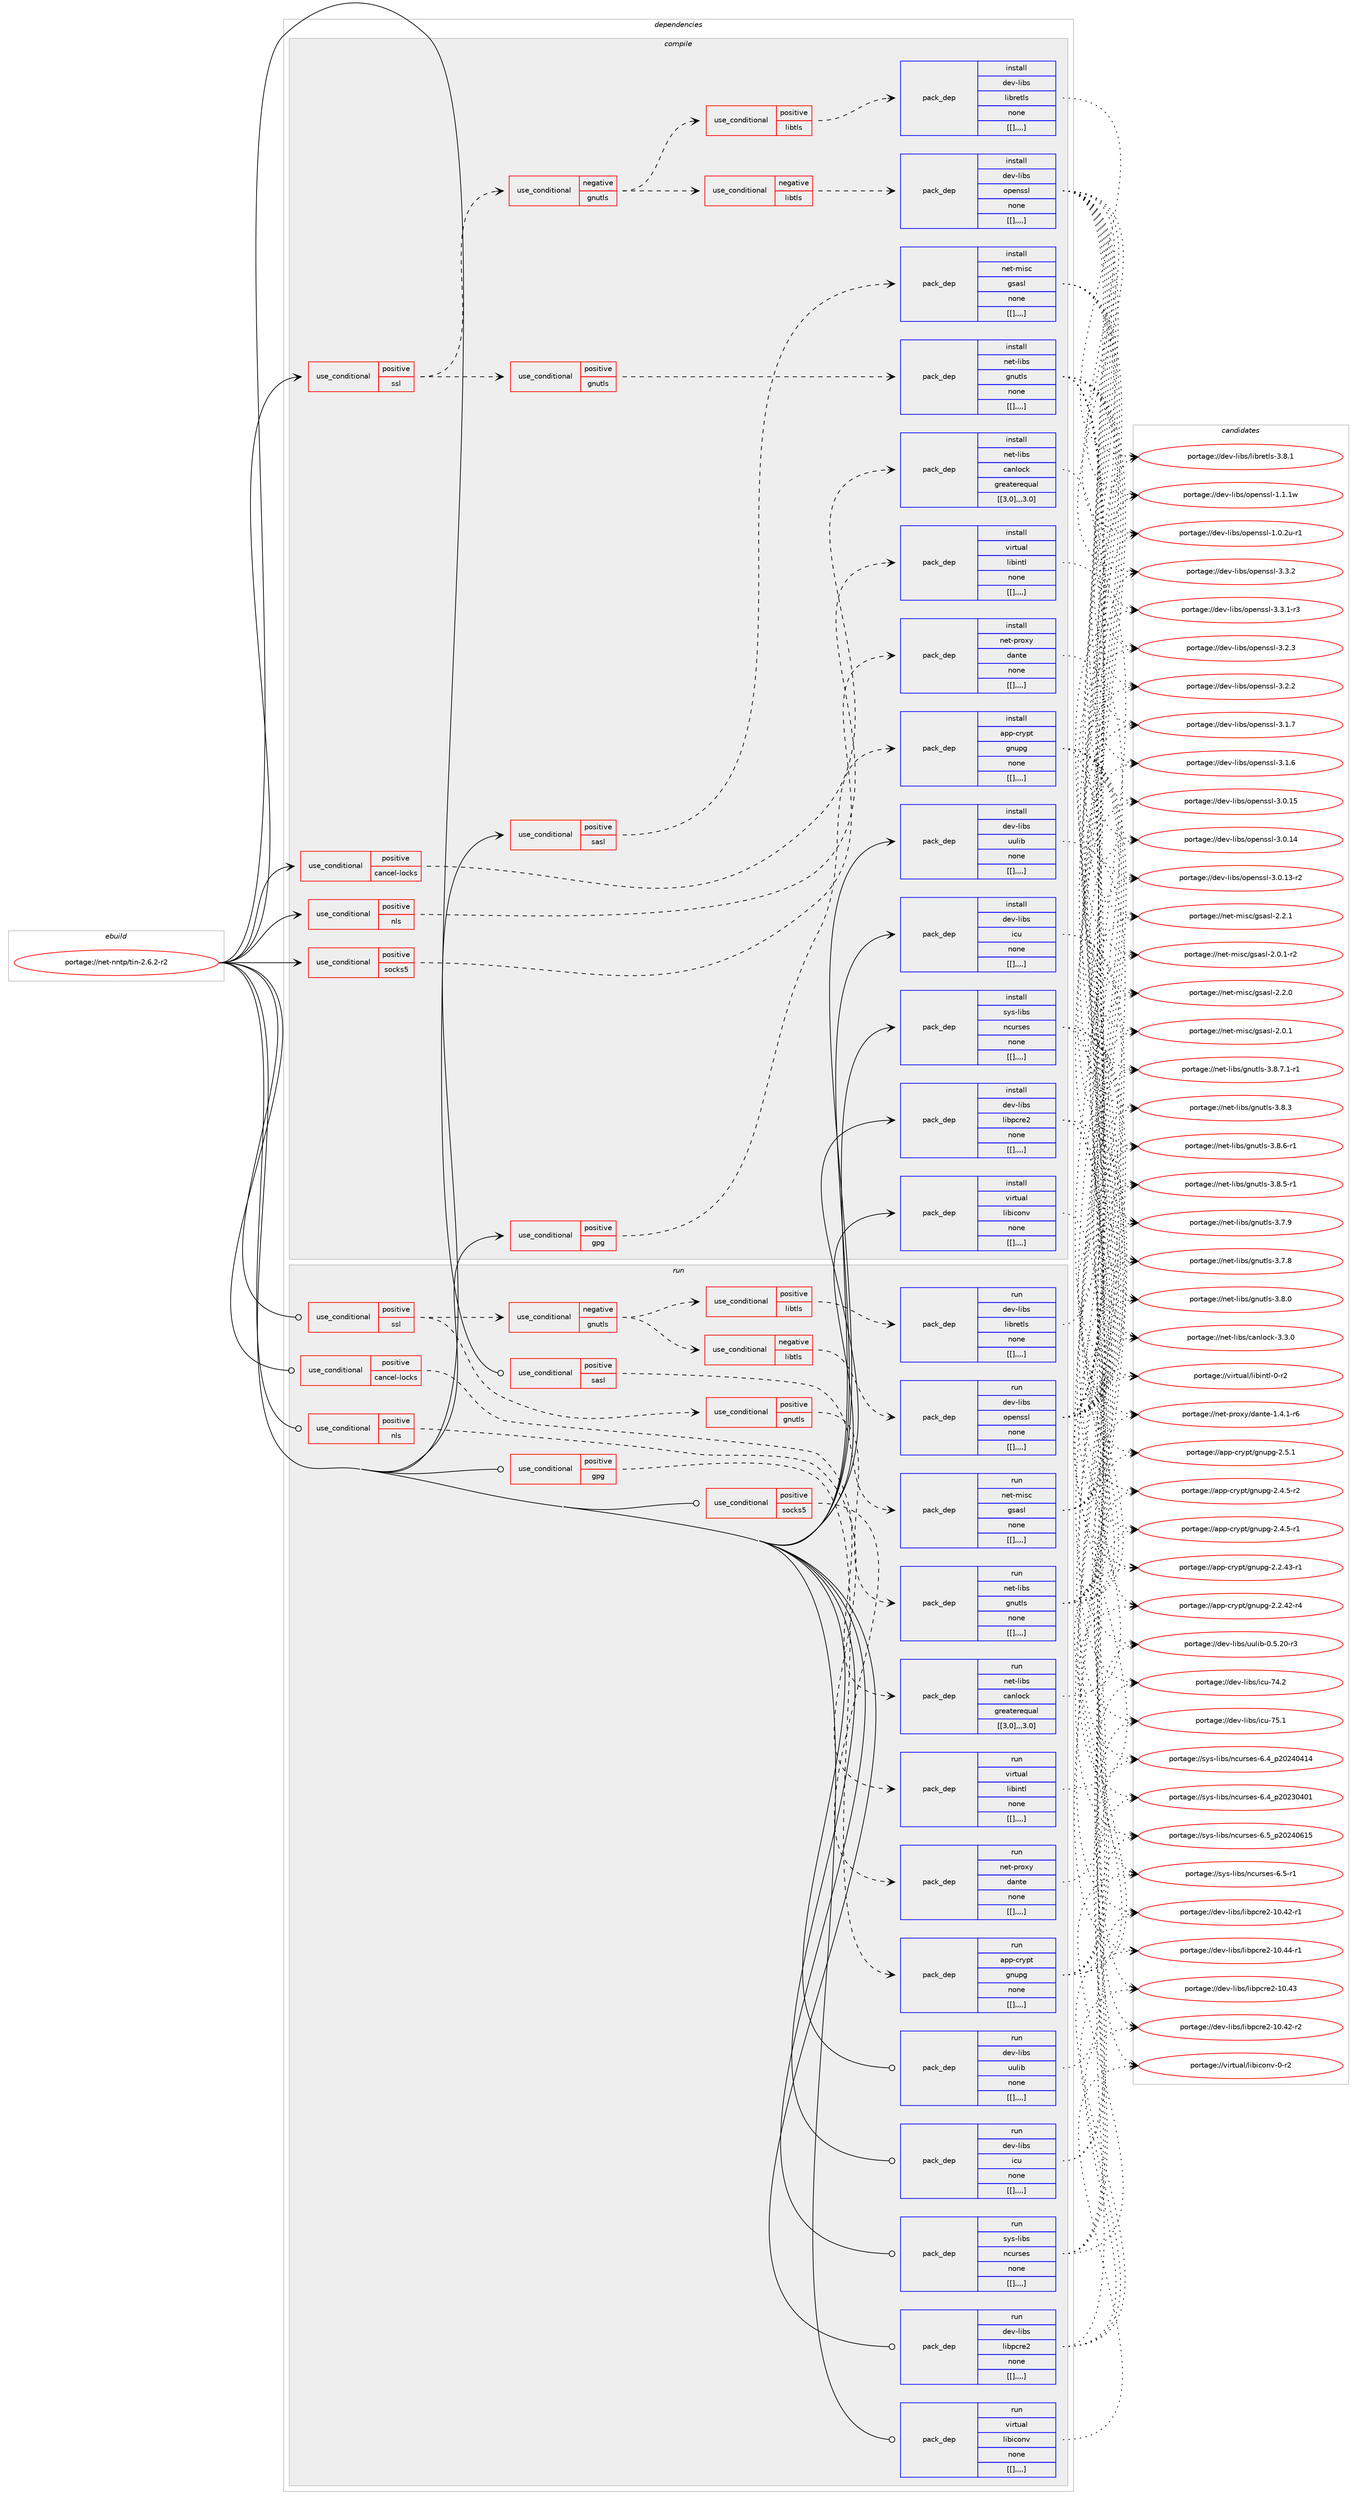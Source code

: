 digraph prolog {

# *************
# Graph options
# *************

newrank=true;
concentrate=true;
compound=true;
graph [rankdir=LR,fontname=Helvetica,fontsize=10,ranksep=1.5];#, ranksep=2.5, nodesep=0.2];
edge  [arrowhead=vee];
node  [fontname=Helvetica,fontsize=10];

# **********
# The ebuild
# **********

subgraph cluster_leftcol {
color=gray;
label=<<i>ebuild</i>>;
id [label="portage://net-nntp/tin-2.6.2-r2", color=red, width=4, href="../net-nntp/tin-2.6.2-r2.svg"];
}

# ****************
# The dependencies
# ****************

subgraph cluster_midcol {
color=gray;
label=<<i>dependencies</i>>;
subgraph cluster_compile {
fillcolor="#eeeeee";
style=filled;
label=<<i>compile</i>>;
subgraph cond103682 {
dependency389762 [label=<<TABLE BORDER="0" CELLBORDER="1" CELLSPACING="0" CELLPADDING="4"><TR><TD ROWSPAN="3" CELLPADDING="10">use_conditional</TD></TR><TR><TD>positive</TD></TR><TR><TD>cancel-locks</TD></TR></TABLE>>, shape=none, color=red];
subgraph pack283289 {
dependency389763 [label=<<TABLE BORDER="0" CELLBORDER="1" CELLSPACING="0" CELLPADDING="4" WIDTH="220"><TR><TD ROWSPAN="6" CELLPADDING="30">pack_dep</TD></TR><TR><TD WIDTH="110">install</TD></TR><TR><TD>net-libs</TD></TR><TR><TD>canlock</TD></TR><TR><TD>greaterequal</TD></TR><TR><TD>[[3,0],,,3.0]</TD></TR></TABLE>>, shape=none, color=blue];
}
dependency389762:e -> dependency389763:w [weight=20,style="dashed",arrowhead="vee"];
}
id:e -> dependency389762:w [weight=20,style="solid",arrowhead="vee"];
subgraph cond103683 {
dependency389764 [label=<<TABLE BORDER="0" CELLBORDER="1" CELLSPACING="0" CELLPADDING="4"><TR><TD ROWSPAN="3" CELLPADDING="10">use_conditional</TD></TR><TR><TD>positive</TD></TR><TR><TD>gpg</TD></TR></TABLE>>, shape=none, color=red];
subgraph pack283290 {
dependency389765 [label=<<TABLE BORDER="0" CELLBORDER="1" CELLSPACING="0" CELLPADDING="4" WIDTH="220"><TR><TD ROWSPAN="6" CELLPADDING="30">pack_dep</TD></TR><TR><TD WIDTH="110">install</TD></TR><TR><TD>app-crypt</TD></TR><TR><TD>gnupg</TD></TR><TR><TD>none</TD></TR><TR><TD>[[],,,,]</TD></TR></TABLE>>, shape=none, color=blue];
}
dependency389764:e -> dependency389765:w [weight=20,style="dashed",arrowhead="vee"];
}
id:e -> dependency389764:w [weight=20,style="solid",arrowhead="vee"];
subgraph cond103684 {
dependency389766 [label=<<TABLE BORDER="0" CELLBORDER="1" CELLSPACING="0" CELLPADDING="4"><TR><TD ROWSPAN="3" CELLPADDING="10">use_conditional</TD></TR><TR><TD>positive</TD></TR><TR><TD>nls</TD></TR></TABLE>>, shape=none, color=red];
subgraph pack283291 {
dependency389767 [label=<<TABLE BORDER="0" CELLBORDER="1" CELLSPACING="0" CELLPADDING="4" WIDTH="220"><TR><TD ROWSPAN="6" CELLPADDING="30">pack_dep</TD></TR><TR><TD WIDTH="110">install</TD></TR><TR><TD>virtual</TD></TR><TR><TD>libintl</TD></TR><TR><TD>none</TD></TR><TR><TD>[[],,,,]</TD></TR></TABLE>>, shape=none, color=blue];
}
dependency389766:e -> dependency389767:w [weight=20,style="dashed",arrowhead="vee"];
}
id:e -> dependency389766:w [weight=20,style="solid",arrowhead="vee"];
subgraph cond103685 {
dependency389768 [label=<<TABLE BORDER="0" CELLBORDER="1" CELLSPACING="0" CELLPADDING="4"><TR><TD ROWSPAN="3" CELLPADDING="10">use_conditional</TD></TR><TR><TD>positive</TD></TR><TR><TD>sasl</TD></TR></TABLE>>, shape=none, color=red];
subgraph pack283292 {
dependency389769 [label=<<TABLE BORDER="0" CELLBORDER="1" CELLSPACING="0" CELLPADDING="4" WIDTH="220"><TR><TD ROWSPAN="6" CELLPADDING="30">pack_dep</TD></TR><TR><TD WIDTH="110">install</TD></TR><TR><TD>net-misc</TD></TR><TR><TD>gsasl</TD></TR><TR><TD>none</TD></TR><TR><TD>[[],,,,]</TD></TR></TABLE>>, shape=none, color=blue];
}
dependency389768:e -> dependency389769:w [weight=20,style="dashed",arrowhead="vee"];
}
id:e -> dependency389768:w [weight=20,style="solid",arrowhead="vee"];
subgraph cond103686 {
dependency389770 [label=<<TABLE BORDER="0" CELLBORDER="1" CELLSPACING="0" CELLPADDING="4"><TR><TD ROWSPAN="3" CELLPADDING="10">use_conditional</TD></TR><TR><TD>positive</TD></TR><TR><TD>socks5</TD></TR></TABLE>>, shape=none, color=red];
subgraph pack283293 {
dependency389771 [label=<<TABLE BORDER="0" CELLBORDER="1" CELLSPACING="0" CELLPADDING="4" WIDTH="220"><TR><TD ROWSPAN="6" CELLPADDING="30">pack_dep</TD></TR><TR><TD WIDTH="110">install</TD></TR><TR><TD>net-proxy</TD></TR><TR><TD>dante</TD></TR><TR><TD>none</TD></TR><TR><TD>[[],,,,]</TD></TR></TABLE>>, shape=none, color=blue];
}
dependency389770:e -> dependency389771:w [weight=20,style="dashed",arrowhead="vee"];
}
id:e -> dependency389770:w [weight=20,style="solid",arrowhead="vee"];
subgraph cond103687 {
dependency389772 [label=<<TABLE BORDER="0" CELLBORDER="1" CELLSPACING="0" CELLPADDING="4"><TR><TD ROWSPAN="3" CELLPADDING="10">use_conditional</TD></TR><TR><TD>positive</TD></TR><TR><TD>ssl</TD></TR></TABLE>>, shape=none, color=red];
subgraph cond103688 {
dependency389773 [label=<<TABLE BORDER="0" CELLBORDER="1" CELLSPACING="0" CELLPADDING="4"><TR><TD ROWSPAN="3" CELLPADDING="10">use_conditional</TD></TR><TR><TD>positive</TD></TR><TR><TD>gnutls</TD></TR></TABLE>>, shape=none, color=red];
subgraph pack283294 {
dependency389774 [label=<<TABLE BORDER="0" CELLBORDER="1" CELLSPACING="0" CELLPADDING="4" WIDTH="220"><TR><TD ROWSPAN="6" CELLPADDING="30">pack_dep</TD></TR><TR><TD WIDTH="110">install</TD></TR><TR><TD>net-libs</TD></TR><TR><TD>gnutls</TD></TR><TR><TD>none</TD></TR><TR><TD>[[],,,,]</TD></TR></TABLE>>, shape=none, color=blue];
}
dependency389773:e -> dependency389774:w [weight=20,style="dashed",arrowhead="vee"];
}
dependency389772:e -> dependency389773:w [weight=20,style="dashed",arrowhead="vee"];
subgraph cond103689 {
dependency389775 [label=<<TABLE BORDER="0" CELLBORDER="1" CELLSPACING="0" CELLPADDING="4"><TR><TD ROWSPAN="3" CELLPADDING="10">use_conditional</TD></TR><TR><TD>negative</TD></TR><TR><TD>gnutls</TD></TR></TABLE>>, shape=none, color=red];
subgraph cond103690 {
dependency389776 [label=<<TABLE BORDER="0" CELLBORDER="1" CELLSPACING="0" CELLPADDING="4"><TR><TD ROWSPAN="3" CELLPADDING="10">use_conditional</TD></TR><TR><TD>positive</TD></TR><TR><TD>libtls</TD></TR></TABLE>>, shape=none, color=red];
subgraph pack283295 {
dependency389777 [label=<<TABLE BORDER="0" CELLBORDER="1" CELLSPACING="0" CELLPADDING="4" WIDTH="220"><TR><TD ROWSPAN="6" CELLPADDING="30">pack_dep</TD></TR><TR><TD WIDTH="110">install</TD></TR><TR><TD>dev-libs</TD></TR><TR><TD>libretls</TD></TR><TR><TD>none</TD></TR><TR><TD>[[],,,,]</TD></TR></TABLE>>, shape=none, color=blue];
}
dependency389776:e -> dependency389777:w [weight=20,style="dashed",arrowhead="vee"];
}
dependency389775:e -> dependency389776:w [weight=20,style="dashed",arrowhead="vee"];
subgraph cond103691 {
dependency389778 [label=<<TABLE BORDER="0" CELLBORDER="1" CELLSPACING="0" CELLPADDING="4"><TR><TD ROWSPAN="3" CELLPADDING="10">use_conditional</TD></TR><TR><TD>negative</TD></TR><TR><TD>libtls</TD></TR></TABLE>>, shape=none, color=red];
subgraph pack283296 {
dependency389779 [label=<<TABLE BORDER="0" CELLBORDER="1" CELLSPACING="0" CELLPADDING="4" WIDTH="220"><TR><TD ROWSPAN="6" CELLPADDING="30">pack_dep</TD></TR><TR><TD WIDTH="110">install</TD></TR><TR><TD>dev-libs</TD></TR><TR><TD>openssl</TD></TR><TR><TD>none</TD></TR><TR><TD>[[],,,,]</TD></TR></TABLE>>, shape=none, color=blue];
}
dependency389778:e -> dependency389779:w [weight=20,style="dashed",arrowhead="vee"];
}
dependency389775:e -> dependency389778:w [weight=20,style="dashed",arrowhead="vee"];
}
dependency389772:e -> dependency389775:w [weight=20,style="dashed",arrowhead="vee"];
}
id:e -> dependency389772:w [weight=20,style="solid",arrowhead="vee"];
subgraph pack283297 {
dependency389780 [label=<<TABLE BORDER="0" CELLBORDER="1" CELLSPACING="0" CELLPADDING="4" WIDTH="220"><TR><TD ROWSPAN="6" CELLPADDING="30">pack_dep</TD></TR><TR><TD WIDTH="110">install</TD></TR><TR><TD>dev-libs</TD></TR><TR><TD>icu</TD></TR><TR><TD>none</TD></TR><TR><TD>[[],,,,]</TD></TR></TABLE>>, shape=none, color=blue];
}
id:e -> dependency389780:w [weight=20,style="solid",arrowhead="vee"];
subgraph pack283298 {
dependency389781 [label=<<TABLE BORDER="0" CELLBORDER="1" CELLSPACING="0" CELLPADDING="4" WIDTH="220"><TR><TD ROWSPAN="6" CELLPADDING="30">pack_dep</TD></TR><TR><TD WIDTH="110">install</TD></TR><TR><TD>dev-libs</TD></TR><TR><TD>libpcre2</TD></TR><TR><TD>none</TD></TR><TR><TD>[[],,,,]</TD></TR></TABLE>>, shape=none, color=blue];
}
id:e -> dependency389781:w [weight=20,style="solid",arrowhead="vee"];
subgraph pack283299 {
dependency389782 [label=<<TABLE BORDER="0" CELLBORDER="1" CELLSPACING="0" CELLPADDING="4" WIDTH="220"><TR><TD ROWSPAN="6" CELLPADDING="30">pack_dep</TD></TR><TR><TD WIDTH="110">install</TD></TR><TR><TD>dev-libs</TD></TR><TR><TD>uulib</TD></TR><TR><TD>none</TD></TR><TR><TD>[[],,,,]</TD></TR></TABLE>>, shape=none, color=blue];
}
id:e -> dependency389782:w [weight=20,style="solid",arrowhead="vee"];
subgraph pack283300 {
dependency389783 [label=<<TABLE BORDER="0" CELLBORDER="1" CELLSPACING="0" CELLPADDING="4" WIDTH="220"><TR><TD ROWSPAN="6" CELLPADDING="30">pack_dep</TD></TR><TR><TD WIDTH="110">install</TD></TR><TR><TD>sys-libs</TD></TR><TR><TD>ncurses</TD></TR><TR><TD>none</TD></TR><TR><TD>[[],,,,]</TD></TR></TABLE>>, shape=none, color=blue];
}
id:e -> dependency389783:w [weight=20,style="solid",arrowhead="vee"];
subgraph pack283301 {
dependency389784 [label=<<TABLE BORDER="0" CELLBORDER="1" CELLSPACING="0" CELLPADDING="4" WIDTH="220"><TR><TD ROWSPAN="6" CELLPADDING="30">pack_dep</TD></TR><TR><TD WIDTH="110">install</TD></TR><TR><TD>virtual</TD></TR><TR><TD>libiconv</TD></TR><TR><TD>none</TD></TR><TR><TD>[[],,,,]</TD></TR></TABLE>>, shape=none, color=blue];
}
id:e -> dependency389784:w [weight=20,style="solid",arrowhead="vee"];
}
subgraph cluster_compileandrun {
fillcolor="#eeeeee";
style=filled;
label=<<i>compile and run</i>>;
}
subgraph cluster_run {
fillcolor="#eeeeee";
style=filled;
label=<<i>run</i>>;
subgraph cond103692 {
dependency389785 [label=<<TABLE BORDER="0" CELLBORDER="1" CELLSPACING="0" CELLPADDING="4"><TR><TD ROWSPAN="3" CELLPADDING="10">use_conditional</TD></TR><TR><TD>positive</TD></TR><TR><TD>cancel-locks</TD></TR></TABLE>>, shape=none, color=red];
subgraph pack283302 {
dependency389786 [label=<<TABLE BORDER="0" CELLBORDER="1" CELLSPACING="0" CELLPADDING="4" WIDTH="220"><TR><TD ROWSPAN="6" CELLPADDING="30">pack_dep</TD></TR><TR><TD WIDTH="110">run</TD></TR><TR><TD>net-libs</TD></TR><TR><TD>canlock</TD></TR><TR><TD>greaterequal</TD></TR><TR><TD>[[3,0],,,3.0]</TD></TR></TABLE>>, shape=none, color=blue];
}
dependency389785:e -> dependency389786:w [weight=20,style="dashed",arrowhead="vee"];
}
id:e -> dependency389785:w [weight=20,style="solid",arrowhead="odot"];
subgraph cond103693 {
dependency389787 [label=<<TABLE BORDER="0" CELLBORDER="1" CELLSPACING="0" CELLPADDING="4"><TR><TD ROWSPAN="3" CELLPADDING="10">use_conditional</TD></TR><TR><TD>positive</TD></TR><TR><TD>gpg</TD></TR></TABLE>>, shape=none, color=red];
subgraph pack283303 {
dependency389788 [label=<<TABLE BORDER="0" CELLBORDER="1" CELLSPACING="0" CELLPADDING="4" WIDTH="220"><TR><TD ROWSPAN="6" CELLPADDING="30">pack_dep</TD></TR><TR><TD WIDTH="110">run</TD></TR><TR><TD>app-crypt</TD></TR><TR><TD>gnupg</TD></TR><TR><TD>none</TD></TR><TR><TD>[[],,,,]</TD></TR></TABLE>>, shape=none, color=blue];
}
dependency389787:e -> dependency389788:w [weight=20,style="dashed",arrowhead="vee"];
}
id:e -> dependency389787:w [weight=20,style="solid",arrowhead="odot"];
subgraph cond103694 {
dependency389789 [label=<<TABLE BORDER="0" CELLBORDER="1" CELLSPACING="0" CELLPADDING="4"><TR><TD ROWSPAN="3" CELLPADDING="10">use_conditional</TD></TR><TR><TD>positive</TD></TR><TR><TD>nls</TD></TR></TABLE>>, shape=none, color=red];
subgraph pack283304 {
dependency389790 [label=<<TABLE BORDER="0" CELLBORDER="1" CELLSPACING="0" CELLPADDING="4" WIDTH="220"><TR><TD ROWSPAN="6" CELLPADDING="30">pack_dep</TD></TR><TR><TD WIDTH="110">run</TD></TR><TR><TD>virtual</TD></TR><TR><TD>libintl</TD></TR><TR><TD>none</TD></TR><TR><TD>[[],,,,]</TD></TR></TABLE>>, shape=none, color=blue];
}
dependency389789:e -> dependency389790:w [weight=20,style="dashed",arrowhead="vee"];
}
id:e -> dependency389789:w [weight=20,style="solid",arrowhead="odot"];
subgraph cond103695 {
dependency389791 [label=<<TABLE BORDER="0" CELLBORDER="1" CELLSPACING="0" CELLPADDING="4"><TR><TD ROWSPAN="3" CELLPADDING="10">use_conditional</TD></TR><TR><TD>positive</TD></TR><TR><TD>sasl</TD></TR></TABLE>>, shape=none, color=red];
subgraph pack283305 {
dependency389792 [label=<<TABLE BORDER="0" CELLBORDER="1" CELLSPACING="0" CELLPADDING="4" WIDTH="220"><TR><TD ROWSPAN="6" CELLPADDING="30">pack_dep</TD></TR><TR><TD WIDTH="110">run</TD></TR><TR><TD>net-misc</TD></TR><TR><TD>gsasl</TD></TR><TR><TD>none</TD></TR><TR><TD>[[],,,,]</TD></TR></TABLE>>, shape=none, color=blue];
}
dependency389791:e -> dependency389792:w [weight=20,style="dashed",arrowhead="vee"];
}
id:e -> dependency389791:w [weight=20,style="solid",arrowhead="odot"];
subgraph cond103696 {
dependency389793 [label=<<TABLE BORDER="0" CELLBORDER="1" CELLSPACING="0" CELLPADDING="4"><TR><TD ROWSPAN="3" CELLPADDING="10">use_conditional</TD></TR><TR><TD>positive</TD></TR><TR><TD>socks5</TD></TR></TABLE>>, shape=none, color=red];
subgraph pack283306 {
dependency389794 [label=<<TABLE BORDER="0" CELLBORDER="1" CELLSPACING="0" CELLPADDING="4" WIDTH="220"><TR><TD ROWSPAN="6" CELLPADDING="30">pack_dep</TD></TR><TR><TD WIDTH="110">run</TD></TR><TR><TD>net-proxy</TD></TR><TR><TD>dante</TD></TR><TR><TD>none</TD></TR><TR><TD>[[],,,,]</TD></TR></TABLE>>, shape=none, color=blue];
}
dependency389793:e -> dependency389794:w [weight=20,style="dashed",arrowhead="vee"];
}
id:e -> dependency389793:w [weight=20,style="solid",arrowhead="odot"];
subgraph cond103697 {
dependency389795 [label=<<TABLE BORDER="0" CELLBORDER="1" CELLSPACING="0" CELLPADDING="4"><TR><TD ROWSPAN="3" CELLPADDING="10">use_conditional</TD></TR><TR><TD>positive</TD></TR><TR><TD>ssl</TD></TR></TABLE>>, shape=none, color=red];
subgraph cond103698 {
dependency389796 [label=<<TABLE BORDER="0" CELLBORDER="1" CELLSPACING="0" CELLPADDING="4"><TR><TD ROWSPAN="3" CELLPADDING="10">use_conditional</TD></TR><TR><TD>positive</TD></TR><TR><TD>gnutls</TD></TR></TABLE>>, shape=none, color=red];
subgraph pack283307 {
dependency389797 [label=<<TABLE BORDER="0" CELLBORDER="1" CELLSPACING="0" CELLPADDING="4" WIDTH="220"><TR><TD ROWSPAN="6" CELLPADDING="30">pack_dep</TD></TR><TR><TD WIDTH="110">run</TD></TR><TR><TD>net-libs</TD></TR><TR><TD>gnutls</TD></TR><TR><TD>none</TD></TR><TR><TD>[[],,,,]</TD></TR></TABLE>>, shape=none, color=blue];
}
dependency389796:e -> dependency389797:w [weight=20,style="dashed",arrowhead="vee"];
}
dependency389795:e -> dependency389796:w [weight=20,style="dashed",arrowhead="vee"];
subgraph cond103699 {
dependency389798 [label=<<TABLE BORDER="0" CELLBORDER="1" CELLSPACING="0" CELLPADDING="4"><TR><TD ROWSPAN="3" CELLPADDING="10">use_conditional</TD></TR><TR><TD>negative</TD></TR><TR><TD>gnutls</TD></TR></TABLE>>, shape=none, color=red];
subgraph cond103700 {
dependency389799 [label=<<TABLE BORDER="0" CELLBORDER="1" CELLSPACING="0" CELLPADDING="4"><TR><TD ROWSPAN="3" CELLPADDING="10">use_conditional</TD></TR><TR><TD>positive</TD></TR><TR><TD>libtls</TD></TR></TABLE>>, shape=none, color=red];
subgraph pack283308 {
dependency389800 [label=<<TABLE BORDER="0" CELLBORDER="1" CELLSPACING="0" CELLPADDING="4" WIDTH="220"><TR><TD ROWSPAN="6" CELLPADDING="30">pack_dep</TD></TR><TR><TD WIDTH="110">run</TD></TR><TR><TD>dev-libs</TD></TR><TR><TD>libretls</TD></TR><TR><TD>none</TD></TR><TR><TD>[[],,,,]</TD></TR></TABLE>>, shape=none, color=blue];
}
dependency389799:e -> dependency389800:w [weight=20,style="dashed",arrowhead="vee"];
}
dependency389798:e -> dependency389799:w [weight=20,style="dashed",arrowhead="vee"];
subgraph cond103701 {
dependency389801 [label=<<TABLE BORDER="0" CELLBORDER="1" CELLSPACING="0" CELLPADDING="4"><TR><TD ROWSPAN="3" CELLPADDING="10">use_conditional</TD></TR><TR><TD>negative</TD></TR><TR><TD>libtls</TD></TR></TABLE>>, shape=none, color=red];
subgraph pack283309 {
dependency389802 [label=<<TABLE BORDER="0" CELLBORDER="1" CELLSPACING="0" CELLPADDING="4" WIDTH="220"><TR><TD ROWSPAN="6" CELLPADDING="30">pack_dep</TD></TR><TR><TD WIDTH="110">run</TD></TR><TR><TD>dev-libs</TD></TR><TR><TD>openssl</TD></TR><TR><TD>none</TD></TR><TR><TD>[[],,,,]</TD></TR></TABLE>>, shape=none, color=blue];
}
dependency389801:e -> dependency389802:w [weight=20,style="dashed",arrowhead="vee"];
}
dependency389798:e -> dependency389801:w [weight=20,style="dashed",arrowhead="vee"];
}
dependency389795:e -> dependency389798:w [weight=20,style="dashed",arrowhead="vee"];
}
id:e -> dependency389795:w [weight=20,style="solid",arrowhead="odot"];
subgraph pack283310 {
dependency389803 [label=<<TABLE BORDER="0" CELLBORDER="1" CELLSPACING="0" CELLPADDING="4" WIDTH="220"><TR><TD ROWSPAN="6" CELLPADDING="30">pack_dep</TD></TR><TR><TD WIDTH="110">run</TD></TR><TR><TD>dev-libs</TD></TR><TR><TD>icu</TD></TR><TR><TD>none</TD></TR><TR><TD>[[],,,,]</TD></TR></TABLE>>, shape=none, color=blue];
}
id:e -> dependency389803:w [weight=20,style="solid",arrowhead="odot"];
subgraph pack283311 {
dependency389804 [label=<<TABLE BORDER="0" CELLBORDER="1" CELLSPACING="0" CELLPADDING="4" WIDTH="220"><TR><TD ROWSPAN="6" CELLPADDING="30">pack_dep</TD></TR><TR><TD WIDTH="110">run</TD></TR><TR><TD>dev-libs</TD></TR><TR><TD>libpcre2</TD></TR><TR><TD>none</TD></TR><TR><TD>[[],,,,]</TD></TR></TABLE>>, shape=none, color=blue];
}
id:e -> dependency389804:w [weight=20,style="solid",arrowhead="odot"];
subgraph pack283312 {
dependency389805 [label=<<TABLE BORDER="0" CELLBORDER="1" CELLSPACING="0" CELLPADDING="4" WIDTH="220"><TR><TD ROWSPAN="6" CELLPADDING="30">pack_dep</TD></TR><TR><TD WIDTH="110">run</TD></TR><TR><TD>dev-libs</TD></TR><TR><TD>uulib</TD></TR><TR><TD>none</TD></TR><TR><TD>[[],,,,]</TD></TR></TABLE>>, shape=none, color=blue];
}
id:e -> dependency389805:w [weight=20,style="solid",arrowhead="odot"];
subgraph pack283313 {
dependency389806 [label=<<TABLE BORDER="0" CELLBORDER="1" CELLSPACING="0" CELLPADDING="4" WIDTH="220"><TR><TD ROWSPAN="6" CELLPADDING="30">pack_dep</TD></TR><TR><TD WIDTH="110">run</TD></TR><TR><TD>sys-libs</TD></TR><TR><TD>ncurses</TD></TR><TR><TD>none</TD></TR><TR><TD>[[],,,,]</TD></TR></TABLE>>, shape=none, color=blue];
}
id:e -> dependency389806:w [weight=20,style="solid",arrowhead="odot"];
subgraph pack283314 {
dependency389807 [label=<<TABLE BORDER="0" CELLBORDER="1" CELLSPACING="0" CELLPADDING="4" WIDTH="220"><TR><TD ROWSPAN="6" CELLPADDING="30">pack_dep</TD></TR><TR><TD WIDTH="110">run</TD></TR><TR><TD>virtual</TD></TR><TR><TD>libiconv</TD></TR><TR><TD>none</TD></TR><TR><TD>[[],,,,]</TD></TR></TABLE>>, shape=none, color=blue];
}
id:e -> dependency389807:w [weight=20,style="solid",arrowhead="odot"];
}
}

# **************
# The candidates
# **************

subgraph cluster_choices {
rank=same;
color=gray;
label=<<i>candidates</i>>;

subgraph choice283289 {
color=black;
nodesep=1;
choice110101116451081059811547999711010811199107455146514648 [label="portage://net-libs/canlock-3.3.0", color=red, width=4,href="../net-libs/canlock-3.3.0.svg"];
dependency389763:e -> choice110101116451081059811547999711010811199107455146514648:w [style=dotted,weight="100"];
}
subgraph choice283290 {
color=black;
nodesep=1;
choice97112112459911412111211647103110117112103455046534649 [label="portage://app-crypt/gnupg-2.5.1", color=red, width=4,href="../app-crypt/gnupg-2.5.1.svg"];
choice971121124599114121112116471031101171121034550465246534511450 [label="portage://app-crypt/gnupg-2.4.5-r2", color=red, width=4,href="../app-crypt/gnupg-2.4.5-r2.svg"];
choice971121124599114121112116471031101171121034550465246534511449 [label="portage://app-crypt/gnupg-2.4.5-r1", color=red, width=4,href="../app-crypt/gnupg-2.4.5-r1.svg"];
choice97112112459911412111211647103110117112103455046504652514511449 [label="portage://app-crypt/gnupg-2.2.43-r1", color=red, width=4,href="../app-crypt/gnupg-2.2.43-r1.svg"];
choice97112112459911412111211647103110117112103455046504652504511452 [label="portage://app-crypt/gnupg-2.2.42-r4", color=red, width=4,href="../app-crypt/gnupg-2.2.42-r4.svg"];
dependency389765:e -> choice97112112459911412111211647103110117112103455046534649:w [style=dotted,weight="100"];
dependency389765:e -> choice971121124599114121112116471031101171121034550465246534511450:w [style=dotted,weight="100"];
dependency389765:e -> choice971121124599114121112116471031101171121034550465246534511449:w [style=dotted,weight="100"];
dependency389765:e -> choice97112112459911412111211647103110117112103455046504652514511449:w [style=dotted,weight="100"];
dependency389765:e -> choice97112112459911412111211647103110117112103455046504652504511452:w [style=dotted,weight="100"];
}
subgraph choice283291 {
color=black;
nodesep=1;
choice11810511411611797108471081059810511011610845484511450 [label="portage://virtual/libintl-0-r2", color=red, width=4,href="../virtual/libintl-0-r2.svg"];
dependency389767:e -> choice11810511411611797108471081059810511011610845484511450:w [style=dotted,weight="100"];
}
subgraph choice283292 {
color=black;
nodesep=1;
choice11010111645109105115994710311597115108455046504649 [label="portage://net-misc/gsasl-2.2.1", color=red, width=4,href="../net-misc/gsasl-2.2.1.svg"];
choice11010111645109105115994710311597115108455046504648 [label="portage://net-misc/gsasl-2.2.0", color=red, width=4,href="../net-misc/gsasl-2.2.0.svg"];
choice110101116451091051159947103115971151084550464846494511450 [label="portage://net-misc/gsasl-2.0.1-r2", color=red, width=4,href="../net-misc/gsasl-2.0.1-r2.svg"];
choice11010111645109105115994710311597115108455046484649 [label="portage://net-misc/gsasl-2.0.1", color=red, width=4,href="../net-misc/gsasl-2.0.1.svg"];
dependency389769:e -> choice11010111645109105115994710311597115108455046504649:w [style=dotted,weight="100"];
dependency389769:e -> choice11010111645109105115994710311597115108455046504648:w [style=dotted,weight="100"];
dependency389769:e -> choice110101116451091051159947103115971151084550464846494511450:w [style=dotted,weight="100"];
dependency389769:e -> choice11010111645109105115994710311597115108455046484649:w [style=dotted,weight="100"];
}
subgraph choice283293 {
color=black;
nodesep=1;
choice1101011164511211411112012147100971101161014549465246494511454 [label="portage://net-proxy/dante-1.4.1-r6", color=red, width=4,href="../net-proxy/dante-1.4.1-r6.svg"];
dependency389771:e -> choice1101011164511211411112012147100971101161014549465246494511454:w [style=dotted,weight="100"];
}
subgraph choice283294 {
color=black;
nodesep=1;
choice11010111645108105981154710311011711610811545514656465546494511449 [label="portage://net-libs/gnutls-3.8.7.1-r1", color=red, width=4,href="../net-libs/gnutls-3.8.7.1-r1.svg"];
choice1101011164510810598115471031101171161081154551465646544511449 [label="portage://net-libs/gnutls-3.8.6-r1", color=red, width=4,href="../net-libs/gnutls-3.8.6-r1.svg"];
choice1101011164510810598115471031101171161081154551465646534511449 [label="portage://net-libs/gnutls-3.8.5-r1", color=red, width=4,href="../net-libs/gnutls-3.8.5-r1.svg"];
choice110101116451081059811547103110117116108115455146564651 [label="portage://net-libs/gnutls-3.8.3", color=red, width=4,href="../net-libs/gnutls-3.8.3.svg"];
choice110101116451081059811547103110117116108115455146564648 [label="portage://net-libs/gnutls-3.8.0", color=red, width=4,href="../net-libs/gnutls-3.8.0.svg"];
choice110101116451081059811547103110117116108115455146554657 [label="portage://net-libs/gnutls-3.7.9", color=red, width=4,href="../net-libs/gnutls-3.7.9.svg"];
choice110101116451081059811547103110117116108115455146554656 [label="portage://net-libs/gnutls-3.7.8", color=red, width=4,href="../net-libs/gnutls-3.7.8.svg"];
dependency389774:e -> choice11010111645108105981154710311011711610811545514656465546494511449:w [style=dotted,weight="100"];
dependency389774:e -> choice1101011164510810598115471031101171161081154551465646544511449:w [style=dotted,weight="100"];
dependency389774:e -> choice1101011164510810598115471031101171161081154551465646534511449:w [style=dotted,weight="100"];
dependency389774:e -> choice110101116451081059811547103110117116108115455146564651:w [style=dotted,weight="100"];
dependency389774:e -> choice110101116451081059811547103110117116108115455146564648:w [style=dotted,weight="100"];
dependency389774:e -> choice110101116451081059811547103110117116108115455146554657:w [style=dotted,weight="100"];
dependency389774:e -> choice110101116451081059811547103110117116108115455146554656:w [style=dotted,weight="100"];
}
subgraph choice283295 {
color=black;
nodesep=1;
choice10010111845108105981154710810598114101116108115455146564649 [label="portage://dev-libs/libretls-3.8.1", color=red, width=4,href="../dev-libs/libretls-3.8.1.svg"];
dependency389777:e -> choice10010111845108105981154710810598114101116108115455146564649:w [style=dotted,weight="100"];
}
subgraph choice283296 {
color=black;
nodesep=1;
choice100101118451081059811547111112101110115115108455146514650 [label="portage://dev-libs/openssl-3.3.2", color=red, width=4,href="../dev-libs/openssl-3.3.2.svg"];
choice1001011184510810598115471111121011101151151084551465146494511451 [label="portage://dev-libs/openssl-3.3.1-r3", color=red, width=4,href="../dev-libs/openssl-3.3.1-r3.svg"];
choice100101118451081059811547111112101110115115108455146504651 [label="portage://dev-libs/openssl-3.2.3", color=red, width=4,href="../dev-libs/openssl-3.2.3.svg"];
choice100101118451081059811547111112101110115115108455146504650 [label="portage://dev-libs/openssl-3.2.2", color=red, width=4,href="../dev-libs/openssl-3.2.2.svg"];
choice100101118451081059811547111112101110115115108455146494655 [label="portage://dev-libs/openssl-3.1.7", color=red, width=4,href="../dev-libs/openssl-3.1.7.svg"];
choice100101118451081059811547111112101110115115108455146494654 [label="portage://dev-libs/openssl-3.1.6", color=red, width=4,href="../dev-libs/openssl-3.1.6.svg"];
choice10010111845108105981154711111210111011511510845514648464953 [label="portage://dev-libs/openssl-3.0.15", color=red, width=4,href="../dev-libs/openssl-3.0.15.svg"];
choice10010111845108105981154711111210111011511510845514648464952 [label="portage://dev-libs/openssl-3.0.14", color=red, width=4,href="../dev-libs/openssl-3.0.14.svg"];
choice100101118451081059811547111112101110115115108455146484649514511450 [label="portage://dev-libs/openssl-3.0.13-r2", color=red, width=4,href="../dev-libs/openssl-3.0.13-r2.svg"];
choice100101118451081059811547111112101110115115108454946494649119 [label="portage://dev-libs/openssl-1.1.1w", color=red, width=4,href="../dev-libs/openssl-1.1.1w.svg"];
choice1001011184510810598115471111121011101151151084549464846501174511449 [label="portage://dev-libs/openssl-1.0.2u-r1", color=red, width=4,href="../dev-libs/openssl-1.0.2u-r1.svg"];
dependency389779:e -> choice100101118451081059811547111112101110115115108455146514650:w [style=dotted,weight="100"];
dependency389779:e -> choice1001011184510810598115471111121011101151151084551465146494511451:w [style=dotted,weight="100"];
dependency389779:e -> choice100101118451081059811547111112101110115115108455146504651:w [style=dotted,weight="100"];
dependency389779:e -> choice100101118451081059811547111112101110115115108455146504650:w [style=dotted,weight="100"];
dependency389779:e -> choice100101118451081059811547111112101110115115108455146494655:w [style=dotted,weight="100"];
dependency389779:e -> choice100101118451081059811547111112101110115115108455146494654:w [style=dotted,weight="100"];
dependency389779:e -> choice10010111845108105981154711111210111011511510845514648464953:w [style=dotted,weight="100"];
dependency389779:e -> choice10010111845108105981154711111210111011511510845514648464952:w [style=dotted,weight="100"];
dependency389779:e -> choice100101118451081059811547111112101110115115108455146484649514511450:w [style=dotted,weight="100"];
dependency389779:e -> choice100101118451081059811547111112101110115115108454946494649119:w [style=dotted,weight="100"];
dependency389779:e -> choice1001011184510810598115471111121011101151151084549464846501174511449:w [style=dotted,weight="100"];
}
subgraph choice283297 {
color=black;
nodesep=1;
choice100101118451081059811547105991174555534649 [label="portage://dev-libs/icu-75.1", color=red, width=4,href="../dev-libs/icu-75.1.svg"];
choice100101118451081059811547105991174555524650 [label="portage://dev-libs/icu-74.2", color=red, width=4,href="../dev-libs/icu-74.2.svg"];
dependency389780:e -> choice100101118451081059811547105991174555534649:w [style=dotted,weight="100"];
dependency389780:e -> choice100101118451081059811547105991174555524650:w [style=dotted,weight="100"];
}
subgraph choice283298 {
color=black;
nodesep=1;
choice1001011184510810598115471081059811299114101504549484652524511449 [label="portage://dev-libs/libpcre2-10.44-r1", color=red, width=4,href="../dev-libs/libpcre2-10.44-r1.svg"];
choice100101118451081059811547108105981129911410150454948465251 [label="portage://dev-libs/libpcre2-10.43", color=red, width=4,href="../dev-libs/libpcre2-10.43.svg"];
choice1001011184510810598115471081059811299114101504549484652504511450 [label="portage://dev-libs/libpcre2-10.42-r2", color=red, width=4,href="../dev-libs/libpcre2-10.42-r2.svg"];
choice1001011184510810598115471081059811299114101504549484652504511449 [label="portage://dev-libs/libpcre2-10.42-r1", color=red, width=4,href="../dev-libs/libpcre2-10.42-r1.svg"];
dependency389781:e -> choice1001011184510810598115471081059811299114101504549484652524511449:w [style=dotted,weight="100"];
dependency389781:e -> choice100101118451081059811547108105981129911410150454948465251:w [style=dotted,weight="100"];
dependency389781:e -> choice1001011184510810598115471081059811299114101504549484652504511450:w [style=dotted,weight="100"];
dependency389781:e -> choice1001011184510810598115471081059811299114101504549484652504511449:w [style=dotted,weight="100"];
}
subgraph choice283299 {
color=black;
nodesep=1;
choice10010111845108105981154711711710810598454846534650484511451 [label="portage://dev-libs/uulib-0.5.20-r3", color=red, width=4,href="../dev-libs/uulib-0.5.20-r3.svg"];
dependency389782:e -> choice10010111845108105981154711711710810598454846534650484511451:w [style=dotted,weight="100"];
}
subgraph choice283300 {
color=black;
nodesep=1;
choice1151211154510810598115471109911711411510111545544653951125048505248544953 [label="portage://sys-libs/ncurses-6.5_p20240615", color=red, width=4,href="../sys-libs/ncurses-6.5_p20240615.svg"];
choice11512111545108105981154711099117114115101115455446534511449 [label="portage://sys-libs/ncurses-6.5-r1", color=red, width=4,href="../sys-libs/ncurses-6.5-r1.svg"];
choice1151211154510810598115471109911711411510111545544652951125048505248524952 [label="portage://sys-libs/ncurses-6.4_p20240414", color=red, width=4,href="../sys-libs/ncurses-6.4_p20240414.svg"];
choice1151211154510810598115471109911711411510111545544652951125048505148524849 [label="portage://sys-libs/ncurses-6.4_p20230401", color=red, width=4,href="../sys-libs/ncurses-6.4_p20230401.svg"];
dependency389783:e -> choice1151211154510810598115471109911711411510111545544653951125048505248544953:w [style=dotted,weight="100"];
dependency389783:e -> choice11512111545108105981154711099117114115101115455446534511449:w [style=dotted,weight="100"];
dependency389783:e -> choice1151211154510810598115471109911711411510111545544652951125048505248524952:w [style=dotted,weight="100"];
dependency389783:e -> choice1151211154510810598115471109911711411510111545544652951125048505148524849:w [style=dotted,weight="100"];
}
subgraph choice283301 {
color=black;
nodesep=1;
choice1181051141161179710847108105981059911111011845484511450 [label="portage://virtual/libiconv-0-r2", color=red, width=4,href="../virtual/libiconv-0-r2.svg"];
dependency389784:e -> choice1181051141161179710847108105981059911111011845484511450:w [style=dotted,weight="100"];
}
subgraph choice283302 {
color=black;
nodesep=1;
choice110101116451081059811547999711010811199107455146514648 [label="portage://net-libs/canlock-3.3.0", color=red, width=4,href="../net-libs/canlock-3.3.0.svg"];
dependency389786:e -> choice110101116451081059811547999711010811199107455146514648:w [style=dotted,weight="100"];
}
subgraph choice283303 {
color=black;
nodesep=1;
choice97112112459911412111211647103110117112103455046534649 [label="portage://app-crypt/gnupg-2.5.1", color=red, width=4,href="../app-crypt/gnupg-2.5.1.svg"];
choice971121124599114121112116471031101171121034550465246534511450 [label="portage://app-crypt/gnupg-2.4.5-r2", color=red, width=4,href="../app-crypt/gnupg-2.4.5-r2.svg"];
choice971121124599114121112116471031101171121034550465246534511449 [label="portage://app-crypt/gnupg-2.4.5-r1", color=red, width=4,href="../app-crypt/gnupg-2.4.5-r1.svg"];
choice97112112459911412111211647103110117112103455046504652514511449 [label="portage://app-crypt/gnupg-2.2.43-r1", color=red, width=4,href="../app-crypt/gnupg-2.2.43-r1.svg"];
choice97112112459911412111211647103110117112103455046504652504511452 [label="portage://app-crypt/gnupg-2.2.42-r4", color=red, width=4,href="../app-crypt/gnupg-2.2.42-r4.svg"];
dependency389788:e -> choice97112112459911412111211647103110117112103455046534649:w [style=dotted,weight="100"];
dependency389788:e -> choice971121124599114121112116471031101171121034550465246534511450:w [style=dotted,weight="100"];
dependency389788:e -> choice971121124599114121112116471031101171121034550465246534511449:w [style=dotted,weight="100"];
dependency389788:e -> choice97112112459911412111211647103110117112103455046504652514511449:w [style=dotted,weight="100"];
dependency389788:e -> choice97112112459911412111211647103110117112103455046504652504511452:w [style=dotted,weight="100"];
}
subgraph choice283304 {
color=black;
nodesep=1;
choice11810511411611797108471081059810511011610845484511450 [label="portage://virtual/libintl-0-r2", color=red, width=4,href="../virtual/libintl-0-r2.svg"];
dependency389790:e -> choice11810511411611797108471081059810511011610845484511450:w [style=dotted,weight="100"];
}
subgraph choice283305 {
color=black;
nodesep=1;
choice11010111645109105115994710311597115108455046504649 [label="portage://net-misc/gsasl-2.2.1", color=red, width=4,href="../net-misc/gsasl-2.2.1.svg"];
choice11010111645109105115994710311597115108455046504648 [label="portage://net-misc/gsasl-2.2.0", color=red, width=4,href="../net-misc/gsasl-2.2.0.svg"];
choice110101116451091051159947103115971151084550464846494511450 [label="portage://net-misc/gsasl-2.0.1-r2", color=red, width=4,href="../net-misc/gsasl-2.0.1-r2.svg"];
choice11010111645109105115994710311597115108455046484649 [label="portage://net-misc/gsasl-2.0.1", color=red, width=4,href="../net-misc/gsasl-2.0.1.svg"];
dependency389792:e -> choice11010111645109105115994710311597115108455046504649:w [style=dotted,weight="100"];
dependency389792:e -> choice11010111645109105115994710311597115108455046504648:w [style=dotted,weight="100"];
dependency389792:e -> choice110101116451091051159947103115971151084550464846494511450:w [style=dotted,weight="100"];
dependency389792:e -> choice11010111645109105115994710311597115108455046484649:w [style=dotted,weight="100"];
}
subgraph choice283306 {
color=black;
nodesep=1;
choice1101011164511211411112012147100971101161014549465246494511454 [label="portage://net-proxy/dante-1.4.1-r6", color=red, width=4,href="../net-proxy/dante-1.4.1-r6.svg"];
dependency389794:e -> choice1101011164511211411112012147100971101161014549465246494511454:w [style=dotted,weight="100"];
}
subgraph choice283307 {
color=black;
nodesep=1;
choice11010111645108105981154710311011711610811545514656465546494511449 [label="portage://net-libs/gnutls-3.8.7.1-r1", color=red, width=4,href="../net-libs/gnutls-3.8.7.1-r1.svg"];
choice1101011164510810598115471031101171161081154551465646544511449 [label="portage://net-libs/gnutls-3.8.6-r1", color=red, width=4,href="../net-libs/gnutls-3.8.6-r1.svg"];
choice1101011164510810598115471031101171161081154551465646534511449 [label="portage://net-libs/gnutls-3.8.5-r1", color=red, width=4,href="../net-libs/gnutls-3.8.5-r1.svg"];
choice110101116451081059811547103110117116108115455146564651 [label="portage://net-libs/gnutls-3.8.3", color=red, width=4,href="../net-libs/gnutls-3.8.3.svg"];
choice110101116451081059811547103110117116108115455146564648 [label="portage://net-libs/gnutls-3.8.0", color=red, width=4,href="../net-libs/gnutls-3.8.0.svg"];
choice110101116451081059811547103110117116108115455146554657 [label="portage://net-libs/gnutls-3.7.9", color=red, width=4,href="../net-libs/gnutls-3.7.9.svg"];
choice110101116451081059811547103110117116108115455146554656 [label="portage://net-libs/gnutls-3.7.8", color=red, width=4,href="../net-libs/gnutls-3.7.8.svg"];
dependency389797:e -> choice11010111645108105981154710311011711610811545514656465546494511449:w [style=dotted,weight="100"];
dependency389797:e -> choice1101011164510810598115471031101171161081154551465646544511449:w [style=dotted,weight="100"];
dependency389797:e -> choice1101011164510810598115471031101171161081154551465646534511449:w [style=dotted,weight="100"];
dependency389797:e -> choice110101116451081059811547103110117116108115455146564651:w [style=dotted,weight="100"];
dependency389797:e -> choice110101116451081059811547103110117116108115455146564648:w [style=dotted,weight="100"];
dependency389797:e -> choice110101116451081059811547103110117116108115455146554657:w [style=dotted,weight="100"];
dependency389797:e -> choice110101116451081059811547103110117116108115455146554656:w [style=dotted,weight="100"];
}
subgraph choice283308 {
color=black;
nodesep=1;
choice10010111845108105981154710810598114101116108115455146564649 [label="portage://dev-libs/libretls-3.8.1", color=red, width=4,href="../dev-libs/libretls-3.8.1.svg"];
dependency389800:e -> choice10010111845108105981154710810598114101116108115455146564649:w [style=dotted,weight="100"];
}
subgraph choice283309 {
color=black;
nodesep=1;
choice100101118451081059811547111112101110115115108455146514650 [label="portage://dev-libs/openssl-3.3.2", color=red, width=4,href="../dev-libs/openssl-3.3.2.svg"];
choice1001011184510810598115471111121011101151151084551465146494511451 [label="portage://dev-libs/openssl-3.3.1-r3", color=red, width=4,href="../dev-libs/openssl-3.3.1-r3.svg"];
choice100101118451081059811547111112101110115115108455146504651 [label="portage://dev-libs/openssl-3.2.3", color=red, width=4,href="../dev-libs/openssl-3.2.3.svg"];
choice100101118451081059811547111112101110115115108455146504650 [label="portage://dev-libs/openssl-3.2.2", color=red, width=4,href="../dev-libs/openssl-3.2.2.svg"];
choice100101118451081059811547111112101110115115108455146494655 [label="portage://dev-libs/openssl-3.1.7", color=red, width=4,href="../dev-libs/openssl-3.1.7.svg"];
choice100101118451081059811547111112101110115115108455146494654 [label="portage://dev-libs/openssl-3.1.6", color=red, width=4,href="../dev-libs/openssl-3.1.6.svg"];
choice10010111845108105981154711111210111011511510845514648464953 [label="portage://dev-libs/openssl-3.0.15", color=red, width=4,href="../dev-libs/openssl-3.0.15.svg"];
choice10010111845108105981154711111210111011511510845514648464952 [label="portage://dev-libs/openssl-3.0.14", color=red, width=4,href="../dev-libs/openssl-3.0.14.svg"];
choice100101118451081059811547111112101110115115108455146484649514511450 [label="portage://dev-libs/openssl-3.0.13-r2", color=red, width=4,href="../dev-libs/openssl-3.0.13-r2.svg"];
choice100101118451081059811547111112101110115115108454946494649119 [label="portage://dev-libs/openssl-1.1.1w", color=red, width=4,href="../dev-libs/openssl-1.1.1w.svg"];
choice1001011184510810598115471111121011101151151084549464846501174511449 [label="portage://dev-libs/openssl-1.0.2u-r1", color=red, width=4,href="../dev-libs/openssl-1.0.2u-r1.svg"];
dependency389802:e -> choice100101118451081059811547111112101110115115108455146514650:w [style=dotted,weight="100"];
dependency389802:e -> choice1001011184510810598115471111121011101151151084551465146494511451:w [style=dotted,weight="100"];
dependency389802:e -> choice100101118451081059811547111112101110115115108455146504651:w [style=dotted,weight="100"];
dependency389802:e -> choice100101118451081059811547111112101110115115108455146504650:w [style=dotted,weight="100"];
dependency389802:e -> choice100101118451081059811547111112101110115115108455146494655:w [style=dotted,weight="100"];
dependency389802:e -> choice100101118451081059811547111112101110115115108455146494654:w [style=dotted,weight="100"];
dependency389802:e -> choice10010111845108105981154711111210111011511510845514648464953:w [style=dotted,weight="100"];
dependency389802:e -> choice10010111845108105981154711111210111011511510845514648464952:w [style=dotted,weight="100"];
dependency389802:e -> choice100101118451081059811547111112101110115115108455146484649514511450:w [style=dotted,weight="100"];
dependency389802:e -> choice100101118451081059811547111112101110115115108454946494649119:w [style=dotted,weight="100"];
dependency389802:e -> choice1001011184510810598115471111121011101151151084549464846501174511449:w [style=dotted,weight="100"];
}
subgraph choice283310 {
color=black;
nodesep=1;
choice100101118451081059811547105991174555534649 [label="portage://dev-libs/icu-75.1", color=red, width=4,href="../dev-libs/icu-75.1.svg"];
choice100101118451081059811547105991174555524650 [label="portage://dev-libs/icu-74.2", color=red, width=4,href="../dev-libs/icu-74.2.svg"];
dependency389803:e -> choice100101118451081059811547105991174555534649:w [style=dotted,weight="100"];
dependency389803:e -> choice100101118451081059811547105991174555524650:w [style=dotted,weight="100"];
}
subgraph choice283311 {
color=black;
nodesep=1;
choice1001011184510810598115471081059811299114101504549484652524511449 [label="portage://dev-libs/libpcre2-10.44-r1", color=red, width=4,href="../dev-libs/libpcre2-10.44-r1.svg"];
choice100101118451081059811547108105981129911410150454948465251 [label="portage://dev-libs/libpcre2-10.43", color=red, width=4,href="../dev-libs/libpcre2-10.43.svg"];
choice1001011184510810598115471081059811299114101504549484652504511450 [label="portage://dev-libs/libpcre2-10.42-r2", color=red, width=4,href="../dev-libs/libpcre2-10.42-r2.svg"];
choice1001011184510810598115471081059811299114101504549484652504511449 [label="portage://dev-libs/libpcre2-10.42-r1", color=red, width=4,href="../dev-libs/libpcre2-10.42-r1.svg"];
dependency389804:e -> choice1001011184510810598115471081059811299114101504549484652524511449:w [style=dotted,weight="100"];
dependency389804:e -> choice100101118451081059811547108105981129911410150454948465251:w [style=dotted,weight="100"];
dependency389804:e -> choice1001011184510810598115471081059811299114101504549484652504511450:w [style=dotted,weight="100"];
dependency389804:e -> choice1001011184510810598115471081059811299114101504549484652504511449:w [style=dotted,weight="100"];
}
subgraph choice283312 {
color=black;
nodesep=1;
choice10010111845108105981154711711710810598454846534650484511451 [label="portage://dev-libs/uulib-0.5.20-r3", color=red, width=4,href="../dev-libs/uulib-0.5.20-r3.svg"];
dependency389805:e -> choice10010111845108105981154711711710810598454846534650484511451:w [style=dotted,weight="100"];
}
subgraph choice283313 {
color=black;
nodesep=1;
choice1151211154510810598115471109911711411510111545544653951125048505248544953 [label="portage://sys-libs/ncurses-6.5_p20240615", color=red, width=4,href="../sys-libs/ncurses-6.5_p20240615.svg"];
choice11512111545108105981154711099117114115101115455446534511449 [label="portage://sys-libs/ncurses-6.5-r1", color=red, width=4,href="../sys-libs/ncurses-6.5-r1.svg"];
choice1151211154510810598115471109911711411510111545544652951125048505248524952 [label="portage://sys-libs/ncurses-6.4_p20240414", color=red, width=4,href="../sys-libs/ncurses-6.4_p20240414.svg"];
choice1151211154510810598115471109911711411510111545544652951125048505148524849 [label="portage://sys-libs/ncurses-6.4_p20230401", color=red, width=4,href="../sys-libs/ncurses-6.4_p20230401.svg"];
dependency389806:e -> choice1151211154510810598115471109911711411510111545544653951125048505248544953:w [style=dotted,weight="100"];
dependency389806:e -> choice11512111545108105981154711099117114115101115455446534511449:w [style=dotted,weight="100"];
dependency389806:e -> choice1151211154510810598115471109911711411510111545544652951125048505248524952:w [style=dotted,weight="100"];
dependency389806:e -> choice1151211154510810598115471109911711411510111545544652951125048505148524849:w [style=dotted,weight="100"];
}
subgraph choice283314 {
color=black;
nodesep=1;
choice1181051141161179710847108105981059911111011845484511450 [label="portage://virtual/libiconv-0-r2", color=red, width=4,href="../virtual/libiconv-0-r2.svg"];
dependency389807:e -> choice1181051141161179710847108105981059911111011845484511450:w [style=dotted,weight="100"];
}
}

}
